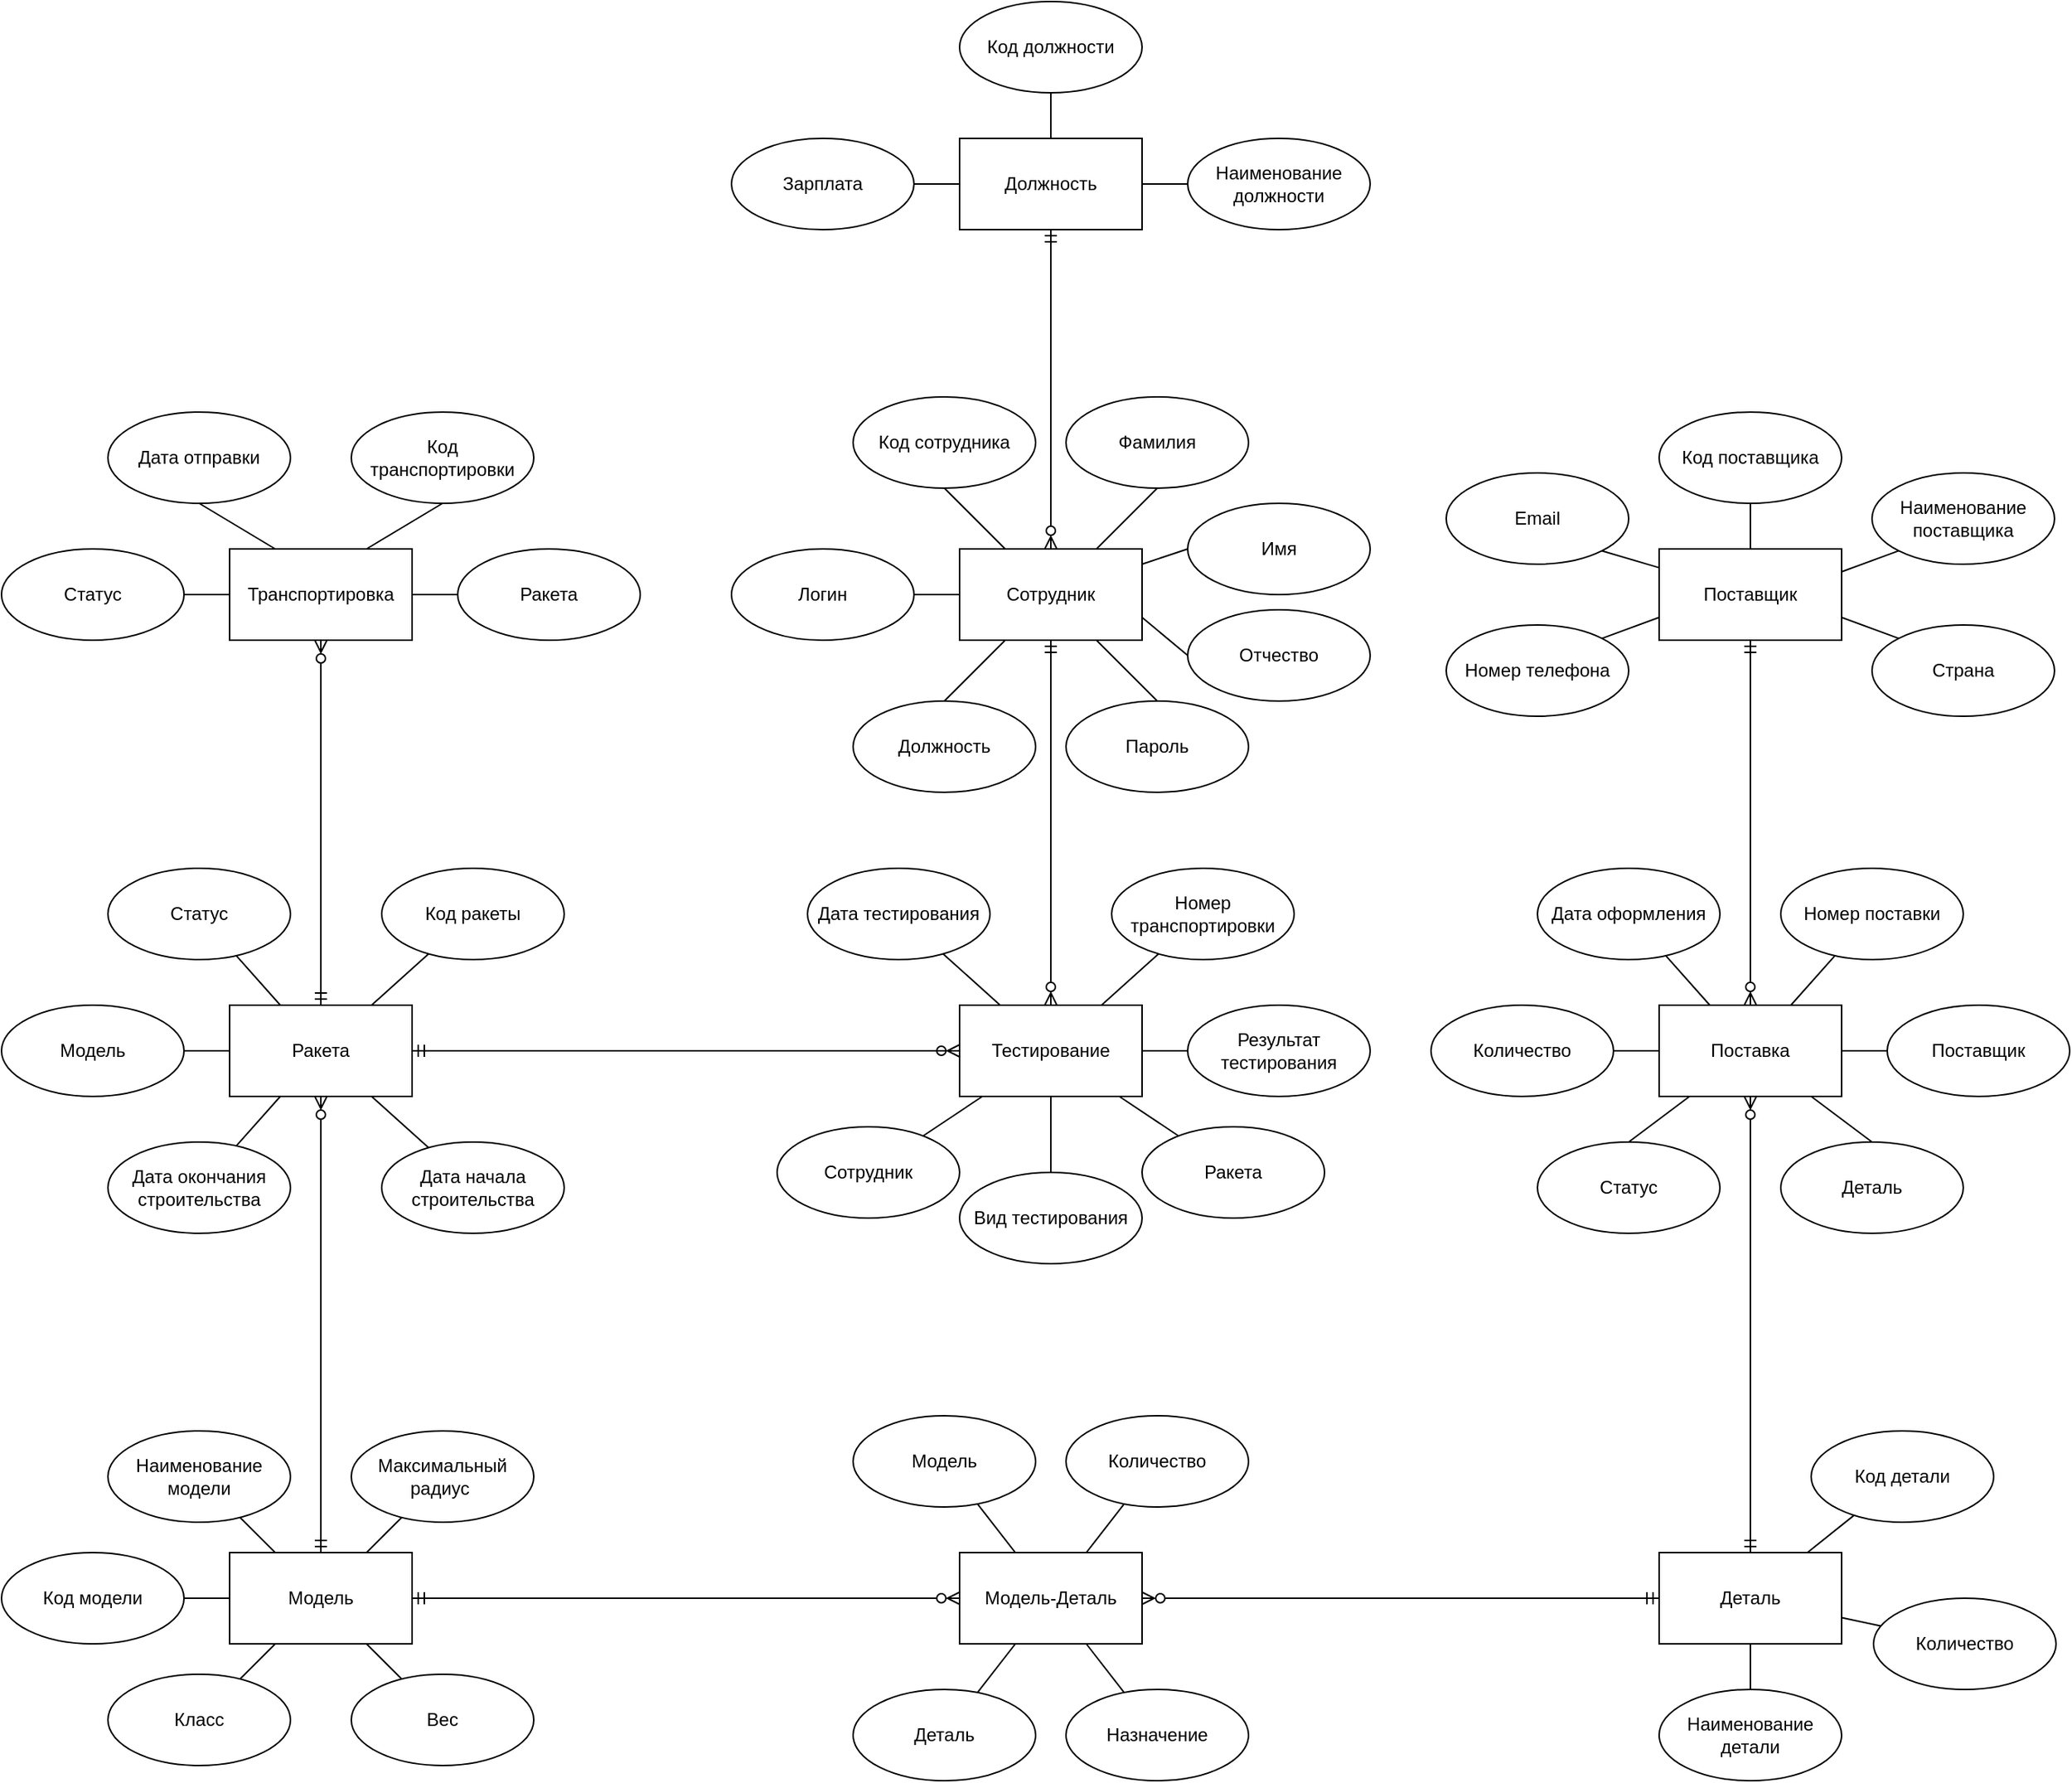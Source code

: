 <mxfile version="27.0.9">
  <diagram name="Страница — 1" id="wVENeQ8NFCk-cYBsU4Tp">
    <mxGraphModel dx="1501" dy="894" grid="1" gridSize="10" guides="1" tooltips="1" connect="1" arrows="1" fold="1" page="1" pageScale="1" pageWidth="827" pageHeight="1169" math="0" shadow="0">
      <root>
        <mxCell id="0" />
        <mxCell id="1" parent="0" />
        <mxCell id="SlCzGPBId2N1mzQ2yfT--2" value="Должность" style="rounded=0;whiteSpace=wrap;html=1;" vertex="1" parent="1">
          <mxGeometry x="670" y="130" width="120" height="60" as="geometry" />
        </mxCell>
        <mxCell id="SlCzGPBId2N1mzQ2yfT--3" value="Поставка" style="rounded=0;whiteSpace=wrap;html=1;" vertex="1" parent="1">
          <mxGeometry x="1130" y="700" width="120" height="60" as="geometry" />
        </mxCell>
        <mxCell id="SlCzGPBId2N1mzQ2yfT--4" value="Тестирование" style="rounded=0;whiteSpace=wrap;html=1;" vertex="1" parent="1">
          <mxGeometry x="670" y="700" width="120" height="60" as="geometry" />
        </mxCell>
        <mxCell id="SlCzGPBId2N1mzQ2yfT--5" value="Сотрудник" style="rounded=0;whiteSpace=wrap;html=1;" vertex="1" parent="1">
          <mxGeometry x="670" y="400" width="120" height="60" as="geometry" />
        </mxCell>
        <mxCell id="SlCzGPBId2N1mzQ2yfT--6" value="Транспортировка" style="rounded=0;whiteSpace=wrap;html=1;" vertex="1" parent="1">
          <mxGeometry x="190" y="400" width="120" height="60" as="geometry" />
        </mxCell>
        <mxCell id="SlCzGPBId2N1mzQ2yfT--7" value="Ракета" style="rounded=0;whiteSpace=wrap;html=1;" vertex="1" parent="1">
          <mxGeometry x="190" y="700" width="120" height="60" as="geometry" />
        </mxCell>
        <mxCell id="SlCzGPBId2N1mzQ2yfT--8" value="Модель" style="rounded=0;whiteSpace=wrap;html=1;" vertex="1" parent="1">
          <mxGeometry x="190" y="1060" width="120" height="60" as="geometry" />
        </mxCell>
        <mxCell id="SlCzGPBId2N1mzQ2yfT--9" value="Модель-Деталь" style="rounded=0;whiteSpace=wrap;html=1;" vertex="1" parent="1">
          <mxGeometry x="670" y="1060" width="120" height="60" as="geometry" />
        </mxCell>
        <mxCell id="SlCzGPBId2N1mzQ2yfT--10" value="Деталь" style="rounded=0;whiteSpace=wrap;html=1;" vertex="1" parent="1">
          <mxGeometry x="1130" y="1060" width="120" height="60" as="geometry" />
        </mxCell>
        <mxCell id="SlCzGPBId2N1mzQ2yfT--11" value="Поставщик" style="rounded=0;whiteSpace=wrap;html=1;" vertex="1" parent="1">
          <mxGeometry x="1130" y="400" width="120" height="60" as="geometry" />
        </mxCell>
        <mxCell id="SlCzGPBId2N1mzQ2yfT--13" value="" style="endArrow=ERzeroToMany;html=1;rounded=0;entryX=0.5;entryY=0;entryDx=0;entryDy=0;exitX=0.5;exitY=1;exitDx=0;exitDy=0;startArrow=ERmandOne;startFill=0;endFill=0;" edge="1" parent="1" source="SlCzGPBId2N1mzQ2yfT--2" target="SlCzGPBId2N1mzQ2yfT--5">
          <mxGeometry width="50" height="50" relative="1" as="geometry">
            <mxPoint x="1210" y="470" as="sourcePoint" />
            <mxPoint x="1260" y="420" as="targetPoint" />
          </mxGeometry>
        </mxCell>
        <mxCell id="SlCzGPBId2N1mzQ2yfT--14" value="" style="endArrow=ERmandOne;html=1;rounded=0;entryX=1;entryY=0.5;entryDx=0;entryDy=0;exitX=0;exitY=0.5;exitDx=0;exitDy=0;startArrow=ERzeroToMany;startFill=0;endFill=0;" edge="1" parent="1" source="SlCzGPBId2N1mzQ2yfT--9" target="SlCzGPBId2N1mzQ2yfT--8">
          <mxGeometry width="50" height="50" relative="1" as="geometry">
            <mxPoint x="1350" y="940" as="sourcePoint" />
            <mxPoint x="1400" y="890" as="targetPoint" />
          </mxGeometry>
        </mxCell>
        <mxCell id="SlCzGPBId2N1mzQ2yfT--15" value="" style="endArrow=ERmandOne;html=1;rounded=0;exitX=1;exitY=0.5;exitDx=0;exitDy=0;startArrow=ERzeroToMany;startFill=0;endFill=0;" edge="1" parent="1" source="SlCzGPBId2N1mzQ2yfT--9" target="SlCzGPBId2N1mzQ2yfT--10">
          <mxGeometry width="50" height="50" relative="1" as="geometry">
            <mxPoint x="1350" y="940" as="sourcePoint" />
            <mxPoint x="1400" y="890" as="targetPoint" />
          </mxGeometry>
        </mxCell>
        <mxCell id="SlCzGPBId2N1mzQ2yfT--16" value="" style="endArrow=ERmandOne;html=1;rounded=0;entryX=0.5;entryY=1;entryDx=0;entryDy=0;exitX=0.5;exitY=0;exitDx=0;exitDy=0;endFill=0;startArrow=ERzeroToMany;startFill=0;" edge="1" parent="1" source="SlCzGPBId2N1mzQ2yfT--3" target="SlCzGPBId2N1mzQ2yfT--11">
          <mxGeometry width="50" height="50" relative="1" as="geometry">
            <mxPoint x="910" y="500" as="sourcePoint" />
            <mxPoint x="960" y="450" as="targetPoint" />
          </mxGeometry>
        </mxCell>
        <mxCell id="SlCzGPBId2N1mzQ2yfT--17" value="" style="endArrow=ERzeroToMany;html=1;rounded=0;entryX=0.5;entryY=1;entryDx=0;entryDy=0;exitX=0.5;exitY=0;exitDx=0;exitDy=0;startArrow=ERmandOne;startFill=0;endFill=0;" edge="1" parent="1" source="SlCzGPBId2N1mzQ2yfT--10" target="SlCzGPBId2N1mzQ2yfT--3">
          <mxGeometry width="50" height="50" relative="1" as="geometry">
            <mxPoint x="950" y="540" as="sourcePoint" />
            <mxPoint x="1000" y="490" as="targetPoint" />
          </mxGeometry>
        </mxCell>
        <mxCell id="SlCzGPBId2N1mzQ2yfT--18" value="" style="endArrow=ERmandOne;html=1;rounded=0;entryX=0.5;entryY=1;entryDx=0;entryDy=0;exitX=0.5;exitY=0;exitDx=0;exitDy=0;endFill=0;startArrow=ERzeroToMany;startFill=0;" edge="1" parent="1" source="SlCzGPBId2N1mzQ2yfT--4" target="SlCzGPBId2N1mzQ2yfT--5">
          <mxGeometry width="50" height="50" relative="1" as="geometry">
            <mxPoint x="730" y="540" as="sourcePoint" />
            <mxPoint x="780" y="490" as="targetPoint" />
          </mxGeometry>
        </mxCell>
        <mxCell id="SlCzGPBId2N1mzQ2yfT--19" value="" style="endArrow=ERzeroToMany;html=1;rounded=0;startArrow=ERmandOne;startFill=0;endFill=0;" edge="1" parent="1" source="SlCzGPBId2N1mzQ2yfT--7" target="SlCzGPBId2N1mzQ2yfT--4">
          <mxGeometry width="50" height="50" relative="1" as="geometry">
            <mxPoint x="550" y="630" as="sourcePoint" />
            <mxPoint x="670" y="630" as="targetPoint" />
          </mxGeometry>
        </mxCell>
        <mxCell id="SlCzGPBId2N1mzQ2yfT--20" value="" style="endArrow=ERzeroToMany;html=1;rounded=0;entryX=0.5;entryY=1;entryDx=0;entryDy=0;startArrow=ERmandOne;startFill=0;endFill=0;" edge="1" parent="1" source="SlCzGPBId2N1mzQ2yfT--8" target="SlCzGPBId2N1mzQ2yfT--7">
          <mxGeometry width="50" height="50" relative="1" as="geometry">
            <mxPoint x="470" y="480" as="sourcePoint" />
            <mxPoint x="520" y="430" as="targetPoint" />
          </mxGeometry>
        </mxCell>
        <mxCell id="SlCzGPBId2N1mzQ2yfT--21" value="" style="endArrow=ERzeroToMany;html=1;rounded=0;exitX=0.5;exitY=0;exitDx=0;exitDy=0;entryX=0.5;entryY=1;entryDx=0;entryDy=0;startArrow=ERmandOne;startFill=0;endFill=0;" edge="1" parent="1" source="SlCzGPBId2N1mzQ2yfT--7" target="SlCzGPBId2N1mzQ2yfT--6">
          <mxGeometry width="50" height="50" relative="1" as="geometry">
            <mxPoint x="470" y="480" as="sourcePoint" />
            <mxPoint x="520" y="430" as="targetPoint" />
          </mxGeometry>
        </mxCell>
        <mxCell id="SlCzGPBId2N1mzQ2yfT--22" value="Код должности&lt;span style=&quot;color: rgba(0, 0, 0, 0); font-family: monospace; font-size: 0px; text-align: start; text-wrap-mode: nowrap;&quot;&gt;%3CmxGraphModel%3E%3Croot%3E%3CmxCell%20id%3D%220%22%2F%3E%3CmxCell%20id%3D%221%22%20parent%3D%220%22%2F%3E%3CmxCell%20id%3D%222%22%20value%3D%22%22%20style%3D%22rounded%3D0%3BwhiteSpace%3Dwrap%3Bhtml%3D1%3B%22%20vertex%3D%221%22%20parent%3D%221%22%3E%3CmxGeometry%20x%3D%2260%22%20y%3D%2290%22%20width%3D%22120%22%20height%3D%2260%22%20as%3D%22geometry%22%2F%3E%3C%2FmxCell%3E%3C%2Froot%3E%3C%2FmxGraphModel%3E&lt;/span&gt;" style="ellipse;whiteSpace=wrap;html=1;" vertex="1" parent="1">
          <mxGeometry x="670" y="40" width="120" height="60" as="geometry" />
        </mxCell>
        <mxCell id="SlCzGPBId2N1mzQ2yfT--23" value="Наименование должности" style="ellipse;whiteSpace=wrap;html=1;" vertex="1" parent="1">
          <mxGeometry x="820" y="130" width="120" height="60" as="geometry" />
        </mxCell>
        <mxCell id="SlCzGPBId2N1mzQ2yfT--24" value="Зарплата" style="ellipse;whiteSpace=wrap;html=1;" vertex="1" parent="1">
          <mxGeometry x="520" y="130" width="120" height="60" as="geometry" />
        </mxCell>
        <mxCell id="SlCzGPBId2N1mzQ2yfT--25" value="" style="endArrow=none;html=1;rounded=0;entryX=1;entryY=0.5;entryDx=0;entryDy=0;exitX=0;exitY=0.5;exitDx=0;exitDy=0;" edge="1" parent="1" source="SlCzGPBId2N1mzQ2yfT--2" target="SlCzGPBId2N1mzQ2yfT--24">
          <mxGeometry width="50" height="50" relative="1" as="geometry">
            <mxPoint x="710" y="410" as="sourcePoint" />
            <mxPoint x="760" y="360" as="targetPoint" />
          </mxGeometry>
        </mxCell>
        <mxCell id="SlCzGPBId2N1mzQ2yfT--26" value="" style="endArrow=none;html=1;rounded=0;entryX=0;entryY=0.5;entryDx=0;entryDy=0;exitX=1;exitY=0.5;exitDx=0;exitDy=0;" edge="1" parent="1" source="SlCzGPBId2N1mzQ2yfT--2" target="SlCzGPBId2N1mzQ2yfT--23">
          <mxGeometry width="50" height="50" relative="1" as="geometry">
            <mxPoint x="780" y="230" as="sourcePoint" />
            <mxPoint x="830" y="180" as="targetPoint" />
          </mxGeometry>
        </mxCell>
        <mxCell id="SlCzGPBId2N1mzQ2yfT--27" value="" style="endArrow=none;html=1;rounded=0;entryX=0.5;entryY=1;entryDx=0;entryDy=0;exitX=0.5;exitY=0;exitDx=0;exitDy=0;" edge="1" parent="1" source="SlCzGPBId2N1mzQ2yfT--2" target="SlCzGPBId2N1mzQ2yfT--22">
          <mxGeometry width="50" height="50" relative="1" as="geometry">
            <mxPoint x="470" y="170" as="sourcePoint" />
            <mxPoint x="520" y="120" as="targetPoint" />
          </mxGeometry>
        </mxCell>
        <mxCell id="SlCzGPBId2N1mzQ2yfT--29" value="Код сотрудника" style="ellipse;whiteSpace=wrap;html=1;" vertex="1" parent="1">
          <mxGeometry x="600" y="300" width="120" height="60" as="geometry" />
        </mxCell>
        <mxCell id="SlCzGPBId2N1mzQ2yfT--30" value="Фамилия" style="ellipse;whiteSpace=wrap;html=1;" vertex="1" parent="1">
          <mxGeometry x="740" y="300" width="120" height="60" as="geometry" />
        </mxCell>
        <mxCell id="SlCzGPBId2N1mzQ2yfT--31" value="Имя" style="ellipse;whiteSpace=wrap;html=1;" vertex="1" parent="1">
          <mxGeometry x="820" y="370" width="120" height="60" as="geometry" />
        </mxCell>
        <mxCell id="SlCzGPBId2N1mzQ2yfT--32" value="Отчество" style="ellipse;whiteSpace=wrap;html=1;" vertex="1" parent="1">
          <mxGeometry x="820" y="440" width="120" height="60" as="geometry" />
        </mxCell>
        <mxCell id="SlCzGPBId2N1mzQ2yfT--33" value="Должность" style="ellipse;whiteSpace=wrap;html=1;" vertex="1" parent="1">
          <mxGeometry x="600" y="500" width="120" height="60" as="geometry" />
        </mxCell>
        <mxCell id="SlCzGPBId2N1mzQ2yfT--34" value="Логин" style="ellipse;whiteSpace=wrap;html=1;" vertex="1" parent="1">
          <mxGeometry x="520" y="400" width="120" height="60" as="geometry" />
        </mxCell>
        <mxCell id="SlCzGPBId2N1mzQ2yfT--35" value="Пароль" style="ellipse;whiteSpace=wrap;html=1;" vertex="1" parent="1">
          <mxGeometry x="740" y="500" width="120" height="60" as="geometry" />
        </mxCell>
        <mxCell id="SlCzGPBId2N1mzQ2yfT--36" value="" style="endArrow=none;html=1;rounded=0;entryX=0.5;entryY=1;entryDx=0;entryDy=0;" edge="1" parent="1" source="SlCzGPBId2N1mzQ2yfT--5" target="SlCzGPBId2N1mzQ2yfT--30">
          <mxGeometry width="50" height="50" relative="1" as="geometry">
            <mxPoint x="730" y="410" as="sourcePoint" />
            <mxPoint x="780" y="360" as="targetPoint" />
          </mxGeometry>
        </mxCell>
        <mxCell id="SlCzGPBId2N1mzQ2yfT--37" value="" style="endArrow=none;html=1;rounded=0;entryX=0.5;entryY=1;entryDx=0;entryDy=0;" edge="1" parent="1" source="SlCzGPBId2N1mzQ2yfT--5" target="SlCzGPBId2N1mzQ2yfT--29">
          <mxGeometry width="50" height="50" relative="1" as="geometry">
            <mxPoint x="530" y="390" as="sourcePoint" />
            <mxPoint x="580" y="340" as="targetPoint" />
          </mxGeometry>
        </mxCell>
        <mxCell id="SlCzGPBId2N1mzQ2yfT--38" value="" style="endArrow=none;html=1;rounded=0;entryX=1;entryY=0.5;entryDx=0;entryDy=0;exitX=0;exitY=0.5;exitDx=0;exitDy=0;" edge="1" parent="1" source="SlCzGPBId2N1mzQ2yfT--5" target="SlCzGPBId2N1mzQ2yfT--34">
          <mxGeometry width="50" height="50" relative="1" as="geometry">
            <mxPoint x="490" y="540" as="sourcePoint" />
            <mxPoint x="540" y="490" as="targetPoint" />
          </mxGeometry>
        </mxCell>
        <mxCell id="SlCzGPBId2N1mzQ2yfT--39" value="" style="endArrow=none;html=1;rounded=0;entryX=0.5;entryY=0;entryDx=0;entryDy=0;" edge="1" parent="1" source="SlCzGPBId2N1mzQ2yfT--5" target="SlCzGPBId2N1mzQ2yfT--33">
          <mxGeometry width="50" height="50" relative="1" as="geometry">
            <mxPoint x="550" y="550" as="sourcePoint" />
            <mxPoint x="600" y="500" as="targetPoint" />
          </mxGeometry>
        </mxCell>
        <mxCell id="SlCzGPBId2N1mzQ2yfT--40" value="" style="endArrow=none;html=1;rounded=0;entryX=0;entryY=0.5;entryDx=0;entryDy=0;" edge="1" parent="1" source="SlCzGPBId2N1mzQ2yfT--5" target="SlCzGPBId2N1mzQ2yfT--31">
          <mxGeometry width="50" height="50" relative="1" as="geometry">
            <mxPoint x="1000" y="540" as="sourcePoint" />
            <mxPoint x="1050" y="490" as="targetPoint" />
          </mxGeometry>
        </mxCell>
        <mxCell id="SlCzGPBId2N1mzQ2yfT--41" value="" style="endArrow=none;html=1;rounded=0;entryX=0.5;entryY=0;entryDx=0;entryDy=0;" edge="1" parent="1" source="SlCzGPBId2N1mzQ2yfT--5" target="SlCzGPBId2N1mzQ2yfT--35">
          <mxGeometry width="50" height="50" relative="1" as="geometry">
            <mxPoint x="910" y="590" as="sourcePoint" />
            <mxPoint x="960" y="540" as="targetPoint" />
          </mxGeometry>
        </mxCell>
        <mxCell id="SlCzGPBId2N1mzQ2yfT--42" value="" style="endArrow=none;html=1;rounded=0;entryX=0;entryY=0.5;entryDx=0;entryDy=0;exitX=1;exitY=0.75;exitDx=0;exitDy=0;" edge="1" parent="1" source="SlCzGPBId2N1mzQ2yfT--5" target="SlCzGPBId2N1mzQ2yfT--32">
          <mxGeometry width="50" height="50" relative="1" as="geometry">
            <mxPoint x="1020" y="630" as="sourcePoint" />
            <mxPoint x="1070" y="580" as="targetPoint" />
          </mxGeometry>
        </mxCell>
        <mxCell id="SlCzGPBId2N1mzQ2yfT--43" value="Код транспортировки" style="ellipse;whiteSpace=wrap;html=1;" vertex="1" parent="1">
          <mxGeometry x="270" y="310" width="120" height="60" as="geometry" />
        </mxCell>
        <mxCell id="SlCzGPBId2N1mzQ2yfT--46" value="Ракета" style="ellipse;whiteSpace=wrap;html=1;" vertex="1" parent="1">
          <mxGeometry x="340" y="400" width="120" height="60" as="geometry" />
        </mxCell>
        <mxCell id="SlCzGPBId2N1mzQ2yfT--47" value="Дата отправки" style="ellipse;whiteSpace=wrap;html=1;" vertex="1" parent="1">
          <mxGeometry x="110" y="310" width="120" height="60" as="geometry" />
        </mxCell>
        <mxCell id="SlCzGPBId2N1mzQ2yfT--48" value="Статус" style="ellipse;whiteSpace=wrap;html=1;" vertex="1" parent="1">
          <mxGeometry x="40" y="400" width="120" height="60" as="geometry" />
        </mxCell>
        <mxCell id="SlCzGPBId2N1mzQ2yfT--49" value="" style="endArrow=none;html=1;rounded=0;entryX=0.5;entryY=1;entryDx=0;entryDy=0;exitX=0.25;exitY=0;exitDx=0;exitDy=0;" edge="1" parent="1" source="SlCzGPBId2N1mzQ2yfT--6" target="SlCzGPBId2N1mzQ2yfT--47">
          <mxGeometry width="50" height="50" relative="1" as="geometry">
            <mxPoint x="160" y="280" as="sourcePoint" />
            <mxPoint x="210" y="230" as="targetPoint" />
          </mxGeometry>
        </mxCell>
        <mxCell id="SlCzGPBId2N1mzQ2yfT--50" value="" style="endArrow=none;html=1;rounded=0;entryX=0.5;entryY=1;entryDx=0;entryDy=0;exitX=0.75;exitY=0;exitDx=0;exitDy=0;" edge="1" parent="1" source="SlCzGPBId2N1mzQ2yfT--6" target="SlCzGPBId2N1mzQ2yfT--43">
          <mxGeometry width="50" height="50" relative="1" as="geometry">
            <mxPoint x="240" y="240" as="sourcePoint" />
            <mxPoint x="290" y="190" as="targetPoint" />
          </mxGeometry>
        </mxCell>
        <mxCell id="SlCzGPBId2N1mzQ2yfT--51" value="" style="endArrow=none;html=1;rounded=0;entryX=0;entryY=0.5;entryDx=0;entryDy=0;exitX=1;exitY=0.5;exitDx=0;exitDy=0;" edge="1" parent="1" source="SlCzGPBId2N1mzQ2yfT--6" target="SlCzGPBId2N1mzQ2yfT--46">
          <mxGeometry width="50" height="50" relative="1" as="geometry">
            <mxPoint x="290" y="210" as="sourcePoint" />
            <mxPoint x="340" y="160" as="targetPoint" />
          </mxGeometry>
        </mxCell>
        <mxCell id="SlCzGPBId2N1mzQ2yfT--52" value="" style="endArrow=none;html=1;rounded=0;entryX=1;entryY=0.5;entryDx=0;entryDy=0;exitX=0;exitY=0.5;exitDx=0;exitDy=0;" edge="1" parent="1" source="SlCzGPBId2N1mzQ2yfT--6" target="SlCzGPBId2N1mzQ2yfT--48">
          <mxGeometry width="50" height="50" relative="1" as="geometry">
            <mxPoint x="280" y="200" as="sourcePoint" />
            <mxPoint x="330" y="150" as="targetPoint" />
          </mxGeometry>
        </mxCell>
        <mxCell id="SlCzGPBId2N1mzQ2yfT--55" value="Код поставщика" style="ellipse;whiteSpace=wrap;html=1;" vertex="1" parent="1">
          <mxGeometry x="1130" y="310" width="120" height="60" as="geometry" />
        </mxCell>
        <mxCell id="SlCzGPBId2N1mzQ2yfT--56" value="Наименование поставщика" style="ellipse;whiteSpace=wrap;html=1;" vertex="1" parent="1">
          <mxGeometry x="1270" y="350" width="120" height="60" as="geometry" />
        </mxCell>
        <mxCell id="SlCzGPBId2N1mzQ2yfT--57" value="Страна" style="ellipse;whiteSpace=wrap;html=1;" vertex="1" parent="1">
          <mxGeometry x="1270" y="450" width="120" height="60" as="geometry" />
        </mxCell>
        <mxCell id="SlCzGPBId2N1mzQ2yfT--58" value="Email" style="ellipse;whiteSpace=wrap;html=1;" vertex="1" parent="1">
          <mxGeometry x="990" y="350" width="120" height="60" as="geometry" />
        </mxCell>
        <mxCell id="SlCzGPBId2N1mzQ2yfT--59" value="Номер телефона" style="ellipse;whiteSpace=wrap;html=1;" vertex="1" parent="1">
          <mxGeometry x="990" y="450" width="120" height="60" as="geometry" />
        </mxCell>
        <mxCell id="SlCzGPBId2N1mzQ2yfT--60" value="" style="endArrow=none;html=1;rounded=0;entryX=0.5;entryY=1;entryDx=0;entryDy=0;exitX=0.5;exitY=0;exitDx=0;exitDy=0;" edge="1" parent="1" source="SlCzGPBId2N1mzQ2yfT--11" target="SlCzGPBId2N1mzQ2yfT--55">
          <mxGeometry width="50" height="50" relative="1" as="geometry">
            <mxPoint x="1130" y="330" as="sourcePoint" />
            <mxPoint x="1180" y="280" as="targetPoint" />
          </mxGeometry>
        </mxCell>
        <mxCell id="SlCzGPBId2N1mzQ2yfT--61" value="" style="endArrow=none;html=1;rounded=0;entryX=1;entryY=1;entryDx=0;entryDy=0;" edge="1" parent="1" source="SlCzGPBId2N1mzQ2yfT--11" target="SlCzGPBId2N1mzQ2yfT--58">
          <mxGeometry width="50" height="50" relative="1" as="geometry">
            <mxPoint x="1100" y="280" as="sourcePoint" />
            <mxPoint x="1150" y="230" as="targetPoint" />
          </mxGeometry>
        </mxCell>
        <mxCell id="SlCzGPBId2N1mzQ2yfT--62" value="" style="endArrow=none;html=1;rounded=0;entryX=1;entryY=0;entryDx=0;entryDy=0;exitX=0;exitY=0.75;exitDx=0;exitDy=0;" edge="1" parent="1" source="SlCzGPBId2N1mzQ2yfT--11" target="SlCzGPBId2N1mzQ2yfT--59">
          <mxGeometry width="50" height="50" relative="1" as="geometry">
            <mxPoint x="1150" y="220" as="sourcePoint" />
            <mxPoint x="1200" y="170" as="targetPoint" />
          </mxGeometry>
        </mxCell>
        <mxCell id="SlCzGPBId2N1mzQ2yfT--63" value="" style="endArrow=none;html=1;rounded=0;entryX=0;entryY=1;entryDx=0;entryDy=0;exitX=1;exitY=0.25;exitDx=0;exitDy=0;" edge="1" parent="1" source="SlCzGPBId2N1mzQ2yfT--11" target="SlCzGPBId2N1mzQ2yfT--56">
          <mxGeometry width="50" height="50" relative="1" as="geometry">
            <mxPoint x="1240" y="290" as="sourcePoint" />
            <mxPoint x="1290" y="240" as="targetPoint" />
          </mxGeometry>
        </mxCell>
        <mxCell id="SlCzGPBId2N1mzQ2yfT--64" value="" style="endArrow=none;html=1;rounded=0;entryX=0;entryY=0;entryDx=0;entryDy=0;exitX=1;exitY=0.75;exitDx=0;exitDy=0;" edge="1" parent="1" source="SlCzGPBId2N1mzQ2yfT--11" target="SlCzGPBId2N1mzQ2yfT--57">
          <mxGeometry width="50" height="50" relative="1" as="geometry">
            <mxPoint x="1230" y="570" as="sourcePoint" />
            <mxPoint x="1280" y="520" as="targetPoint" />
          </mxGeometry>
        </mxCell>
        <mxCell id="SlCzGPBId2N1mzQ2yfT--65" value="Номер поставки" style="ellipse;whiteSpace=wrap;html=1;" vertex="1" parent="1">
          <mxGeometry x="1210" y="610" width="120" height="60" as="geometry" />
        </mxCell>
        <mxCell id="SlCzGPBId2N1mzQ2yfT--66" value="Деталь" style="ellipse;whiteSpace=wrap;html=1;" vertex="1" parent="1">
          <mxGeometry x="1210" y="790" width="120" height="60" as="geometry" />
        </mxCell>
        <mxCell id="SlCzGPBId2N1mzQ2yfT--67" value="Поставщик" style="ellipse;whiteSpace=wrap;html=1;" vertex="1" parent="1">
          <mxGeometry x="1280" y="700" width="120" height="60" as="geometry" />
        </mxCell>
        <mxCell id="SlCzGPBId2N1mzQ2yfT--68" value="Количество" style="ellipse;whiteSpace=wrap;html=1;" vertex="1" parent="1">
          <mxGeometry x="980" y="700" width="120" height="60" as="geometry" />
        </mxCell>
        <mxCell id="SlCzGPBId2N1mzQ2yfT--69" value="Дата оформления" style="ellipse;whiteSpace=wrap;html=1;" vertex="1" parent="1">
          <mxGeometry x="1050" y="610" width="120" height="60" as="geometry" />
        </mxCell>
        <mxCell id="SlCzGPBId2N1mzQ2yfT--70" value="Статус" style="ellipse;whiteSpace=wrap;html=1;" vertex="1" parent="1">
          <mxGeometry x="1050" y="790" width="120" height="60" as="geometry" />
        </mxCell>
        <mxCell id="SlCzGPBId2N1mzQ2yfT--71" value="" style="endArrow=none;html=1;rounded=0;entryX=1;entryY=0.5;entryDx=0;entryDy=0;" edge="1" parent="1" source="SlCzGPBId2N1mzQ2yfT--3" target="SlCzGPBId2N1mzQ2yfT--68">
          <mxGeometry width="50" height="50" relative="1" as="geometry">
            <mxPoint x="930" y="680" as="sourcePoint" />
            <mxPoint x="980" y="630" as="targetPoint" />
          </mxGeometry>
        </mxCell>
        <mxCell id="SlCzGPBId2N1mzQ2yfT--72" value="" style="endArrow=none;html=1;rounded=0;entryX=0;entryY=0.5;entryDx=0;entryDy=0;" edge="1" parent="1" source="SlCzGPBId2N1mzQ2yfT--3" target="SlCzGPBId2N1mzQ2yfT--67">
          <mxGeometry width="50" height="50" relative="1" as="geometry">
            <mxPoint x="870" y="690" as="sourcePoint" />
            <mxPoint x="920" y="640" as="targetPoint" />
          </mxGeometry>
        </mxCell>
        <mxCell id="SlCzGPBId2N1mzQ2yfT--73" value="" style="endArrow=none;html=1;rounded=0;entryX=0.5;entryY=0;entryDx=0;entryDy=0;" edge="1" parent="1" source="SlCzGPBId2N1mzQ2yfT--3" target="SlCzGPBId2N1mzQ2yfT--70">
          <mxGeometry width="50" height="50" relative="1" as="geometry">
            <mxPoint x="910" y="680" as="sourcePoint" />
            <mxPoint x="960" y="630" as="targetPoint" />
          </mxGeometry>
        </mxCell>
        <mxCell id="SlCzGPBId2N1mzQ2yfT--74" value="" style="endArrow=none;html=1;rounded=0;exitX=0.5;exitY=0;exitDx=0;exitDy=0;" edge="1" parent="1" source="SlCzGPBId2N1mzQ2yfT--66" target="SlCzGPBId2N1mzQ2yfT--3">
          <mxGeometry width="50" height="50" relative="1" as="geometry">
            <mxPoint x="950" y="650" as="sourcePoint" />
            <mxPoint x="1000" y="600" as="targetPoint" />
          </mxGeometry>
        </mxCell>
        <mxCell id="SlCzGPBId2N1mzQ2yfT--75" value="" style="endArrow=none;html=1;rounded=0;" edge="1" parent="1" source="SlCzGPBId2N1mzQ2yfT--3" target="SlCzGPBId2N1mzQ2yfT--69">
          <mxGeometry width="50" height="50" relative="1" as="geometry">
            <mxPoint x="970" y="670" as="sourcePoint" />
            <mxPoint x="1020" y="620" as="targetPoint" />
          </mxGeometry>
        </mxCell>
        <mxCell id="SlCzGPBId2N1mzQ2yfT--76" value="" style="endArrow=none;html=1;rounded=0;" edge="1" parent="1" source="SlCzGPBId2N1mzQ2yfT--3" target="SlCzGPBId2N1mzQ2yfT--65">
          <mxGeometry width="50" height="50" relative="1" as="geometry">
            <mxPoint x="1420" y="680" as="sourcePoint" />
            <mxPoint x="1470" y="630" as="targetPoint" />
          </mxGeometry>
        </mxCell>
        <mxCell id="SlCzGPBId2N1mzQ2yfT--77" value="Код ракеты&lt;span style=&quot;color: rgba(0, 0, 0, 0); font-family: monospace; font-size: 0px; text-align: start; text-wrap-mode: nowrap;&quot;&gt;%3CmxGraphModel%3E%3Croot%3E%3CmxCell%20id%3D%220%22%2F%3E%3CmxCell%20id%3D%221%22%20parent%3D%220%22%2F%3E%3CmxCell%20id%3D%222%22%20value%3D%22%D0%A1%D1%82%D1%80%D0%B0%D0%BD%D0%B0%22%20style%3D%22ellipse%3BwhiteSpace%3Dwrap%3Bhtml%3D1%3B%22%20vertex%3D%221%22%20parent%3D%221%22%3E%3CmxGeometry%20x%3D%221120%22%20y%3D%22450%22%20width%3D%22120%22%20height%3D%2260%22%20as%3D%22geometry%22%2F%3E%3C%2FmxCell%3E%3C%2Froot%3E%3C%2FmxGraphModel%3E&lt;/span&gt;" style="ellipse;whiteSpace=wrap;html=1;" vertex="1" parent="1">
          <mxGeometry x="290" y="610" width="120" height="60" as="geometry" />
        </mxCell>
        <mxCell id="SlCzGPBId2N1mzQ2yfT--78" value="Модель" style="ellipse;whiteSpace=wrap;html=1;" vertex="1" parent="1">
          <mxGeometry x="40" y="700" width="120" height="60" as="geometry" />
        </mxCell>
        <mxCell id="SlCzGPBId2N1mzQ2yfT--79" value="Статус" style="ellipse;whiteSpace=wrap;html=1;" vertex="1" parent="1">
          <mxGeometry x="110" y="610" width="120" height="60" as="geometry" />
        </mxCell>
        <mxCell id="SlCzGPBId2N1mzQ2yfT--80" value="Дата начала строительства" style="ellipse;whiteSpace=wrap;html=1;" vertex="1" parent="1">
          <mxGeometry x="290" y="790" width="120" height="60" as="geometry" />
        </mxCell>
        <mxCell id="SlCzGPBId2N1mzQ2yfT--81" value="Дата окончания строительства" style="ellipse;whiteSpace=wrap;html=1;" vertex="1" parent="1">
          <mxGeometry x="110" y="790" width="120" height="60" as="geometry" />
        </mxCell>
        <mxCell id="SlCzGPBId2N1mzQ2yfT--82" value="" style="endArrow=none;html=1;rounded=0;" edge="1" parent="1" source="SlCzGPBId2N1mzQ2yfT--7" target="SlCzGPBId2N1mzQ2yfT--77">
          <mxGeometry width="50" height="50" relative="1" as="geometry">
            <mxPoint x="-50" y="640" as="sourcePoint" />
            <mxPoint y="590" as="targetPoint" />
          </mxGeometry>
        </mxCell>
        <mxCell id="SlCzGPBId2N1mzQ2yfT--83" value="" style="endArrow=none;html=1;rounded=0;" edge="1" parent="1" source="SlCzGPBId2N1mzQ2yfT--7" target="SlCzGPBId2N1mzQ2yfT--79">
          <mxGeometry width="50" height="50" relative="1" as="geometry">
            <mxPoint x="-40" y="730" as="sourcePoint" />
            <mxPoint x="10" y="680" as="targetPoint" />
          </mxGeometry>
        </mxCell>
        <mxCell id="SlCzGPBId2N1mzQ2yfT--84" value="" style="endArrow=none;html=1;rounded=0;" edge="1" parent="1" source="SlCzGPBId2N1mzQ2yfT--7" target="SlCzGPBId2N1mzQ2yfT--78">
          <mxGeometry width="50" height="50" relative="1" as="geometry">
            <mxPoint x="70" y="780" as="sourcePoint" />
            <mxPoint x="120" y="730" as="targetPoint" />
          </mxGeometry>
        </mxCell>
        <mxCell id="SlCzGPBId2N1mzQ2yfT--85" value="" style="endArrow=none;html=1;rounded=0;" edge="1" parent="1" source="SlCzGPBId2N1mzQ2yfT--7" target="SlCzGPBId2N1mzQ2yfT--81">
          <mxGeometry width="50" height="50" relative="1" as="geometry">
            <mxPoint x="-10" y="880" as="sourcePoint" />
            <mxPoint x="40" y="830" as="targetPoint" />
          </mxGeometry>
        </mxCell>
        <mxCell id="SlCzGPBId2N1mzQ2yfT--86" value="" style="endArrow=none;html=1;rounded=0;" edge="1" parent="1" source="SlCzGPBId2N1mzQ2yfT--7" target="SlCzGPBId2N1mzQ2yfT--80">
          <mxGeometry width="50" height="50" relative="1" as="geometry">
            <mxPoint x="-50" y="870" as="sourcePoint" />
            <mxPoint y="820" as="targetPoint" />
          </mxGeometry>
        </mxCell>
        <mxCell id="SlCzGPBId2N1mzQ2yfT--87" value="Код модели" style="ellipse;whiteSpace=wrap;html=1;" vertex="1" parent="1">
          <mxGeometry x="40" y="1060" width="120" height="60" as="geometry" />
        </mxCell>
        <mxCell id="SlCzGPBId2N1mzQ2yfT--88" value="Наименование модели" style="ellipse;whiteSpace=wrap;html=1;" vertex="1" parent="1">
          <mxGeometry x="110" y="980" width="120" height="60" as="geometry" />
        </mxCell>
        <mxCell id="SlCzGPBId2N1mzQ2yfT--89" value="Класс" style="ellipse;whiteSpace=wrap;html=1;" vertex="1" parent="1">
          <mxGeometry x="110" y="1140" width="120" height="60" as="geometry" />
        </mxCell>
        <mxCell id="SlCzGPBId2N1mzQ2yfT--90" value="Вес" style="ellipse;whiteSpace=wrap;html=1;" vertex="1" parent="1">
          <mxGeometry x="270" y="1140" width="120" height="60" as="geometry" />
        </mxCell>
        <mxCell id="SlCzGPBId2N1mzQ2yfT--91" value="Максимальный радиус&amp;nbsp;" style="ellipse;whiteSpace=wrap;html=1;" vertex="1" parent="1">
          <mxGeometry x="270" y="980" width="120" height="60" as="geometry" />
        </mxCell>
        <mxCell id="SlCzGPBId2N1mzQ2yfT--92" value="" style="endArrow=none;html=1;rounded=0;" edge="1" parent="1" source="SlCzGPBId2N1mzQ2yfT--8" target="SlCzGPBId2N1mzQ2yfT--88">
          <mxGeometry width="50" height="50" relative="1" as="geometry">
            <mxPoint x="-40" y="1040" as="sourcePoint" />
            <mxPoint x="10" y="990" as="targetPoint" />
          </mxGeometry>
        </mxCell>
        <mxCell id="SlCzGPBId2N1mzQ2yfT--93" value="" style="endArrow=none;html=1;rounded=0;" edge="1" parent="1" source="SlCzGPBId2N1mzQ2yfT--8" target="SlCzGPBId2N1mzQ2yfT--91">
          <mxGeometry width="50" height="50" relative="1" as="geometry">
            <mxPoint x="-100" y="1040" as="sourcePoint" />
            <mxPoint x="-50" y="990" as="targetPoint" />
          </mxGeometry>
        </mxCell>
        <mxCell id="SlCzGPBId2N1mzQ2yfT--94" value="" style="endArrow=none;html=1;rounded=0;" edge="1" parent="1" source="SlCzGPBId2N1mzQ2yfT--8" target="SlCzGPBId2N1mzQ2yfT--87">
          <mxGeometry width="50" height="50" relative="1" as="geometry">
            <mxPoint x="-60" y="1100" as="sourcePoint" />
            <mxPoint x="-10" y="1050" as="targetPoint" />
          </mxGeometry>
        </mxCell>
        <mxCell id="SlCzGPBId2N1mzQ2yfT--95" value="" style="endArrow=none;html=1;rounded=0;" edge="1" parent="1" source="SlCzGPBId2N1mzQ2yfT--8" target="SlCzGPBId2N1mzQ2yfT--89">
          <mxGeometry width="50" height="50" relative="1" as="geometry">
            <mxPoint x="-100" y="1130" as="sourcePoint" />
            <mxPoint x="-50" y="1080" as="targetPoint" />
          </mxGeometry>
        </mxCell>
        <mxCell id="SlCzGPBId2N1mzQ2yfT--96" value="" style="endArrow=none;html=1;rounded=0;" edge="1" parent="1" source="SlCzGPBId2N1mzQ2yfT--8" target="SlCzGPBId2N1mzQ2yfT--90">
          <mxGeometry width="50" height="50" relative="1" as="geometry">
            <mxPoint x="-80" y="1140" as="sourcePoint" />
            <mxPoint x="-30" y="1090" as="targetPoint" />
          </mxGeometry>
        </mxCell>
        <mxCell id="SlCzGPBId2N1mzQ2yfT--97" value="Модель" style="ellipse;whiteSpace=wrap;html=1;" vertex="1" parent="1">
          <mxGeometry x="600" y="970" width="120" height="60" as="geometry" />
        </mxCell>
        <mxCell id="SlCzGPBId2N1mzQ2yfT--98" value="Деталь" style="ellipse;whiteSpace=wrap;html=1;" vertex="1" parent="1">
          <mxGeometry x="600" y="1150" width="120" height="60" as="geometry" />
        </mxCell>
        <mxCell id="SlCzGPBId2N1mzQ2yfT--99" value="Количество" style="ellipse;whiteSpace=wrap;html=1;" vertex="1" parent="1">
          <mxGeometry x="740" y="970" width="120" height="60" as="geometry" />
        </mxCell>
        <mxCell id="SlCzGPBId2N1mzQ2yfT--100" value="Назначение" style="ellipse;whiteSpace=wrap;html=1;" vertex="1" parent="1">
          <mxGeometry x="740" y="1150" width="120" height="60" as="geometry" />
        </mxCell>
        <mxCell id="SlCzGPBId2N1mzQ2yfT--101" value="" style="endArrow=none;html=1;rounded=0;" edge="1" parent="1" source="SlCzGPBId2N1mzQ2yfT--9" target="SlCzGPBId2N1mzQ2yfT--97">
          <mxGeometry width="50" height="50" relative="1" as="geometry">
            <mxPoint x="600" y="920" as="sourcePoint" />
            <mxPoint x="650" y="870" as="targetPoint" />
          </mxGeometry>
        </mxCell>
        <mxCell id="SlCzGPBId2N1mzQ2yfT--102" value="" style="endArrow=none;html=1;rounded=0;" edge="1" parent="1" source="SlCzGPBId2N1mzQ2yfT--9" target="SlCzGPBId2N1mzQ2yfT--99">
          <mxGeometry width="50" height="50" relative="1" as="geometry">
            <mxPoint x="760" y="900" as="sourcePoint" />
            <mxPoint x="810" y="850" as="targetPoint" />
          </mxGeometry>
        </mxCell>
        <mxCell id="SlCzGPBId2N1mzQ2yfT--103" value="" style="endArrow=none;html=1;rounded=0;" edge="1" parent="1" source="SlCzGPBId2N1mzQ2yfT--9" target="SlCzGPBId2N1mzQ2yfT--98">
          <mxGeometry width="50" height="50" relative="1" as="geometry">
            <mxPoint x="660" y="920" as="sourcePoint" />
            <mxPoint x="710" y="870" as="targetPoint" />
          </mxGeometry>
        </mxCell>
        <mxCell id="SlCzGPBId2N1mzQ2yfT--104" value="" style="endArrow=none;html=1;rounded=0;" edge="1" parent="1" source="SlCzGPBId2N1mzQ2yfT--9" target="SlCzGPBId2N1mzQ2yfT--100">
          <mxGeometry width="50" height="50" relative="1" as="geometry">
            <mxPoint x="860" y="940" as="sourcePoint" />
            <mxPoint x="910" y="890" as="targetPoint" />
          </mxGeometry>
        </mxCell>
        <mxCell id="SlCzGPBId2N1mzQ2yfT--106" value="Код детали" style="ellipse;whiteSpace=wrap;html=1;" vertex="1" parent="1">
          <mxGeometry x="1230" y="980" width="120" height="60" as="geometry" />
        </mxCell>
        <mxCell id="SlCzGPBId2N1mzQ2yfT--107" value="Наименование детали" style="ellipse;whiteSpace=wrap;html=1;" vertex="1" parent="1">
          <mxGeometry x="1130" y="1150" width="120" height="60" as="geometry" />
        </mxCell>
        <mxCell id="SlCzGPBId2N1mzQ2yfT--109" value="Количество" style="ellipse;whiteSpace=wrap;html=1;" vertex="1" parent="1">
          <mxGeometry x="1271" y="1090" width="120" height="60" as="geometry" />
        </mxCell>
        <mxCell id="SlCzGPBId2N1mzQ2yfT--110" value="" style="endArrow=none;html=1;rounded=0;" edge="1" parent="1" source="SlCzGPBId2N1mzQ2yfT--10" target="SlCzGPBId2N1mzQ2yfT--106">
          <mxGeometry width="50" height="50" relative="1" as="geometry">
            <mxPoint x="1270" y="950" as="sourcePoint" />
            <mxPoint x="1320" y="900" as="targetPoint" />
          </mxGeometry>
        </mxCell>
        <mxCell id="SlCzGPBId2N1mzQ2yfT--111" value="" style="endArrow=none;html=1;rounded=0;" edge="1" parent="1" source="SlCzGPBId2N1mzQ2yfT--10" target="SlCzGPBId2N1mzQ2yfT--109">
          <mxGeometry width="50" height="50" relative="1" as="geometry">
            <mxPoint x="1410" y="950" as="sourcePoint" />
            <mxPoint x="1460" y="900" as="targetPoint" />
          </mxGeometry>
        </mxCell>
        <mxCell id="SlCzGPBId2N1mzQ2yfT--112" value="" style="endArrow=none;html=1;rounded=0;" edge="1" parent="1" source="SlCzGPBId2N1mzQ2yfT--10" target="SlCzGPBId2N1mzQ2yfT--107">
          <mxGeometry width="50" height="50" relative="1" as="geometry">
            <mxPoint x="1130" y="1010" as="sourcePoint" />
            <mxPoint x="1180" y="960" as="targetPoint" />
          </mxGeometry>
        </mxCell>
        <mxCell id="SlCzGPBId2N1mzQ2yfT--116" value="Номер транспортировки" style="ellipse;whiteSpace=wrap;html=1;" vertex="1" parent="1">
          <mxGeometry x="770" y="610" width="120" height="60" as="geometry" />
        </mxCell>
        <mxCell id="SlCzGPBId2N1mzQ2yfT--117" value="Ракета" style="ellipse;whiteSpace=wrap;html=1;" vertex="1" parent="1">
          <mxGeometry x="790" y="780" width="120" height="60" as="geometry" />
        </mxCell>
        <mxCell id="SlCzGPBId2N1mzQ2yfT--118" value="Вид тестирования" style="ellipse;whiteSpace=wrap;html=1;" vertex="1" parent="1">
          <mxGeometry x="670" y="810" width="120" height="60" as="geometry" />
        </mxCell>
        <mxCell id="SlCzGPBId2N1mzQ2yfT--119" value="Результат тестирования" style="ellipse;whiteSpace=wrap;html=1;" vertex="1" parent="1">
          <mxGeometry x="820" y="700" width="120" height="60" as="geometry" />
        </mxCell>
        <mxCell id="SlCzGPBId2N1mzQ2yfT--120" value="Дата тестирования" style="ellipse;whiteSpace=wrap;html=1;" vertex="1" parent="1">
          <mxGeometry x="570" y="610" width="120" height="60" as="geometry" />
        </mxCell>
        <mxCell id="SlCzGPBId2N1mzQ2yfT--121" value="Сотрудник" style="ellipse;whiteSpace=wrap;html=1;" vertex="1" parent="1">
          <mxGeometry x="550" y="780" width="120" height="60" as="geometry" />
        </mxCell>
        <mxCell id="SlCzGPBId2N1mzQ2yfT--122" value="" style="endArrow=none;html=1;rounded=0;" edge="1" parent="1" source="SlCzGPBId2N1mzQ2yfT--4" target="SlCzGPBId2N1mzQ2yfT--120">
          <mxGeometry width="50" height="50" relative="1" as="geometry">
            <mxPoint x="700" y="700" as="sourcePoint" />
            <mxPoint x="650" y="670" as="targetPoint" />
          </mxGeometry>
        </mxCell>
        <mxCell id="SlCzGPBId2N1mzQ2yfT--123" value="" style="endArrow=none;html=1;rounded=0;" edge="1" parent="1" source="SlCzGPBId2N1mzQ2yfT--4" target="SlCzGPBId2N1mzQ2yfT--116">
          <mxGeometry width="50" height="50" relative="1" as="geometry">
            <mxPoint x="760" y="700" as="sourcePoint" />
            <mxPoint x="810" y="670" as="targetPoint" />
          </mxGeometry>
        </mxCell>
        <mxCell id="SlCzGPBId2N1mzQ2yfT--124" value="" style="endArrow=none;html=1;rounded=0;entryX=0;entryY=0.5;entryDx=0;entryDy=0;exitX=1;exitY=0.5;exitDx=0;exitDy=0;" edge="1" parent="1">
          <mxGeometry width="50" height="50" relative="1" as="geometry">
            <mxPoint x="790" y="730" as="sourcePoint" />
            <mxPoint x="820" y="730" as="targetPoint" />
          </mxGeometry>
        </mxCell>
        <mxCell id="SlCzGPBId2N1mzQ2yfT--125" value="" style="endArrow=none;html=1;rounded=0;entryX=1;entryY=0.5;entryDx=0;entryDy=0;exitX=0;exitY=0.5;exitDx=0;exitDy=0;" edge="1" parent="1">
          <mxGeometry width="50" height="50" relative="1" as="geometry">
            <mxPoint x="670" y="730" as="sourcePoint" />
            <mxPoint x="640" y="730" as="targetPoint" />
          </mxGeometry>
        </mxCell>
        <mxCell id="SlCzGPBId2N1mzQ2yfT--126" value="" style="endArrow=none;html=1;rounded=0;" edge="1" parent="1" source="SlCzGPBId2N1mzQ2yfT--4" target="SlCzGPBId2N1mzQ2yfT--118">
          <mxGeometry width="50" height="50" relative="1" as="geometry">
            <mxPoint x="714" y="760" as="sourcePoint" />
            <mxPoint x="692" y="799" as="targetPoint" />
          </mxGeometry>
        </mxCell>
        <mxCell id="SlCzGPBId2N1mzQ2yfT--127" value="" style="endArrow=none;html=1;rounded=0;" edge="1" parent="1" source="SlCzGPBId2N1mzQ2yfT--4" target="SlCzGPBId2N1mzQ2yfT--117">
          <mxGeometry width="50" height="50" relative="1" as="geometry">
            <mxPoint x="746" y="760" as="sourcePoint" />
            <mxPoint x="768" y="799" as="targetPoint" />
          </mxGeometry>
        </mxCell>
        <mxCell id="SlCzGPBId2N1mzQ2yfT--128" value="" style="endArrow=none;html=1;rounded=0;" edge="1" parent="1" source="SlCzGPBId2N1mzQ2yfT--4" target="SlCzGPBId2N1mzQ2yfT--121">
          <mxGeometry width="50" height="50" relative="1" as="geometry">
            <mxPoint x="480" y="940" as="sourcePoint" />
            <mxPoint x="530" y="890" as="targetPoint" />
          </mxGeometry>
        </mxCell>
      </root>
    </mxGraphModel>
  </diagram>
</mxfile>
